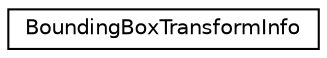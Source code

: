 digraph "Graphical Class Hierarchy"
{
 // LATEX_PDF_SIZE
  edge [fontname="Helvetica",fontsize="10",labelfontname="Helvetica",labelfontsize="10"];
  node [fontname="Helvetica",fontsize="10",shape=record];
  rankdir="LR";
  Node0 [label="BoundingBoxTransformInfo",height=0.2,width=0.4,color="black", fillcolor="white", style="filled",URL="$classarm__compute_1_1_bounding_box_transform_info.xhtml",tooltip="Bounding Box Transform information class."];
}
